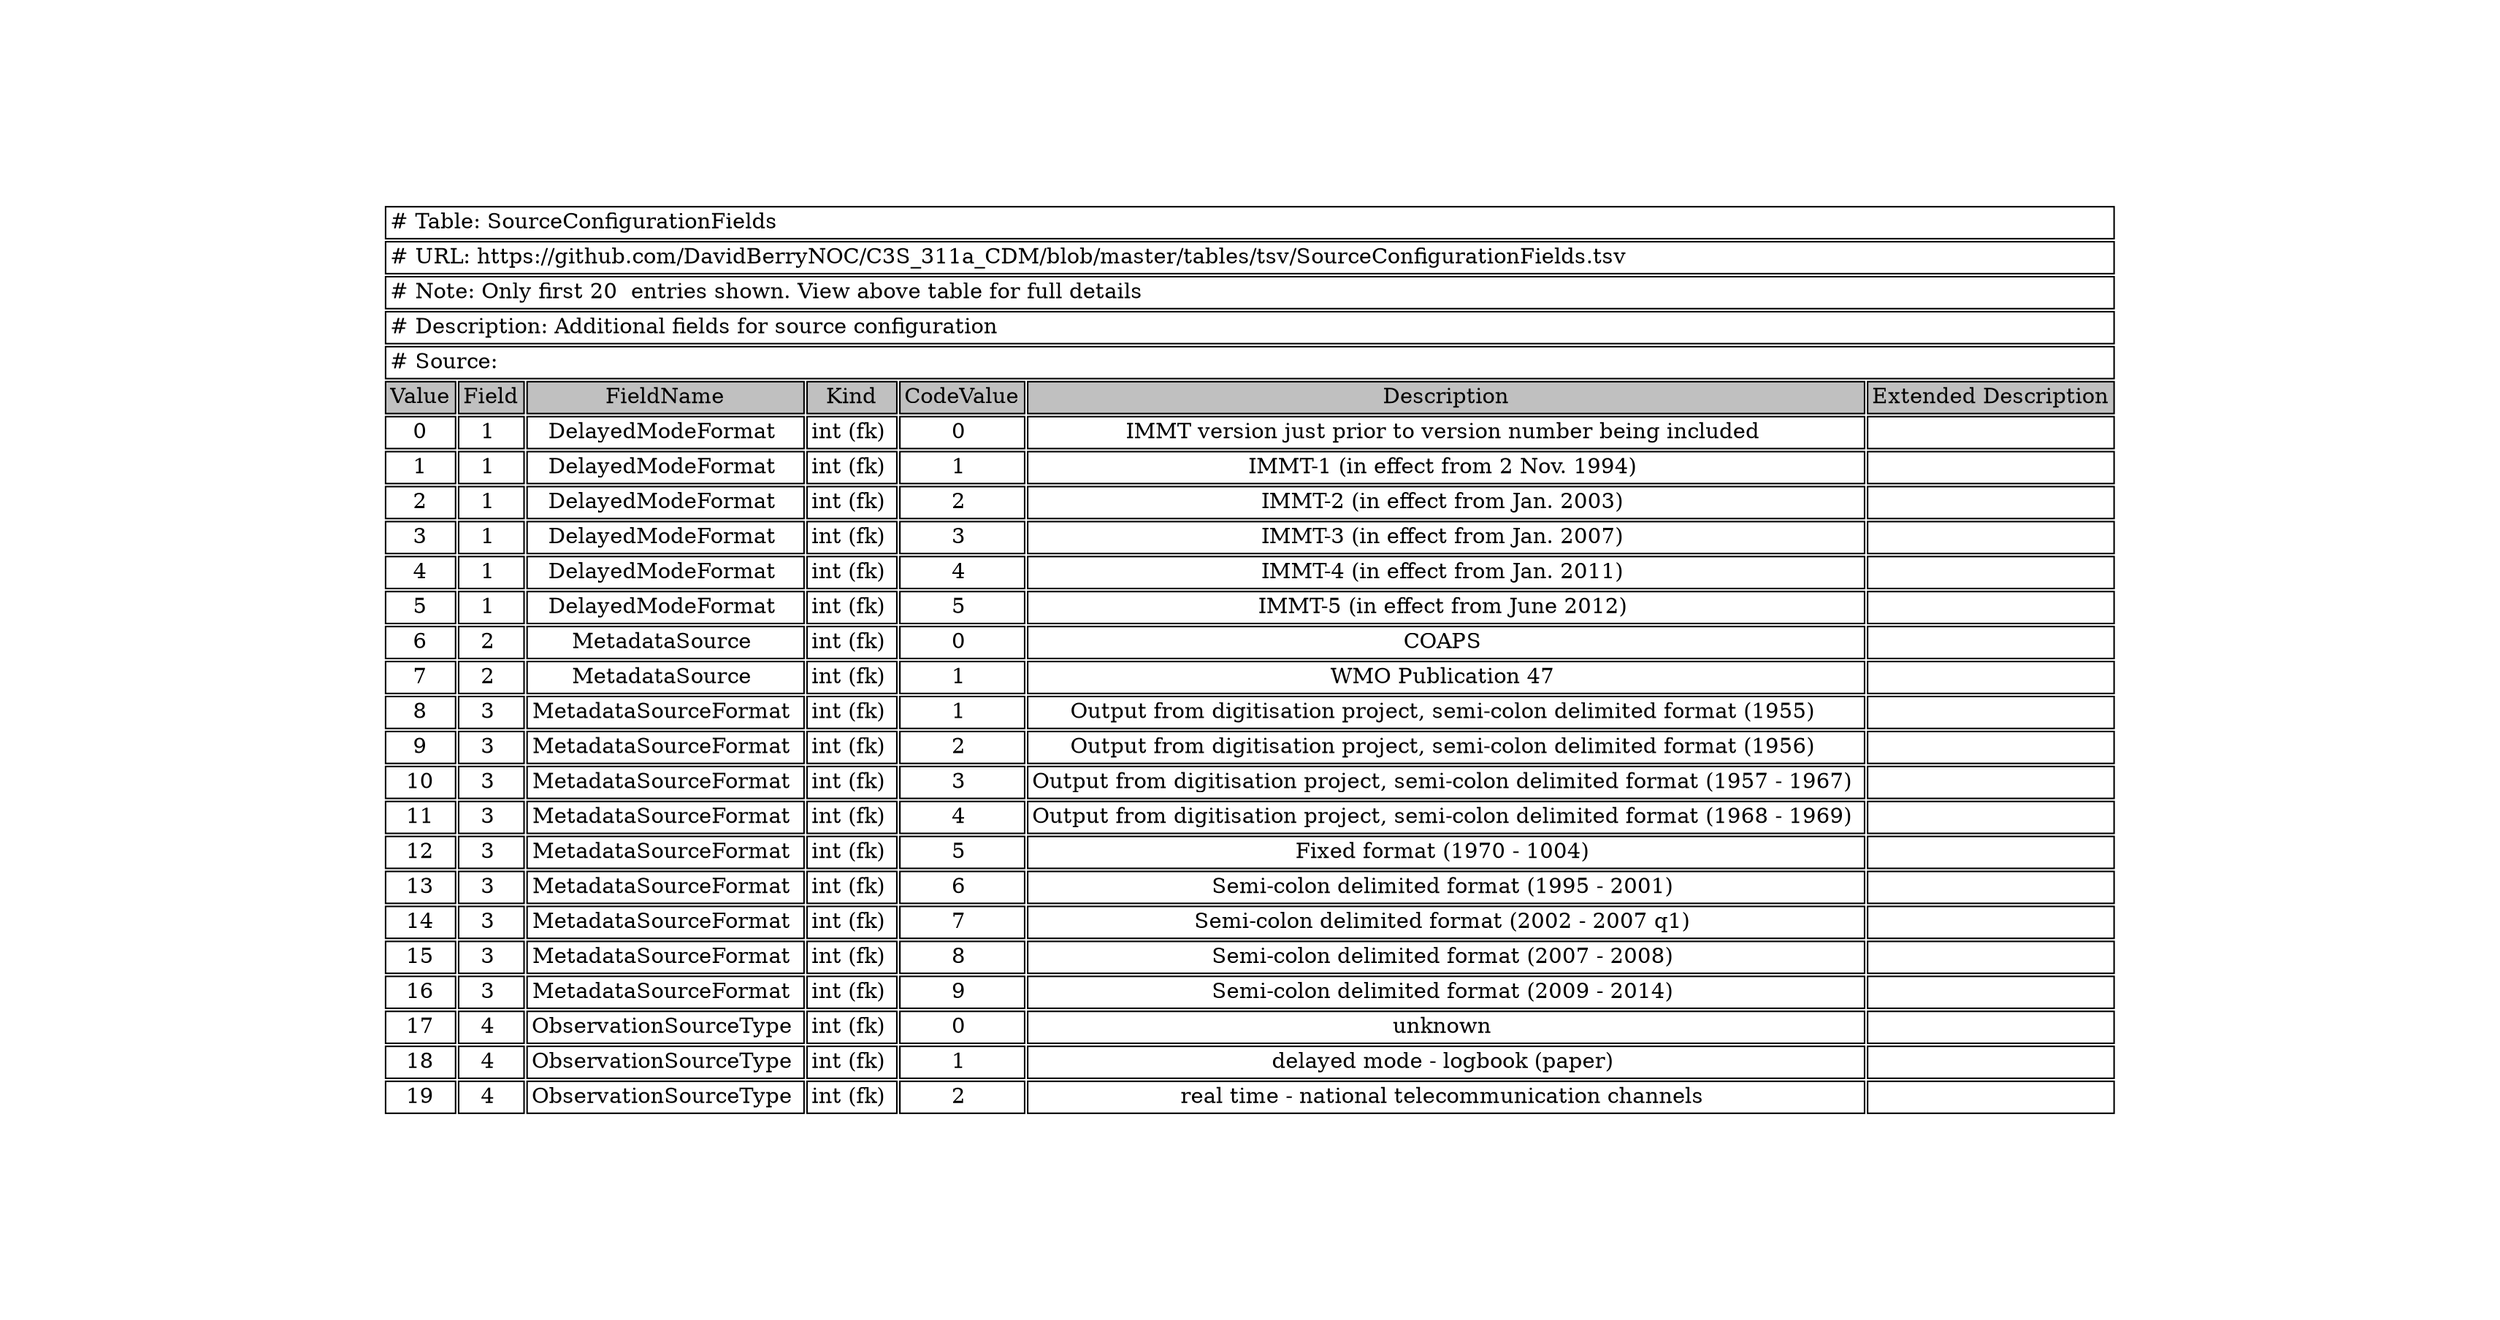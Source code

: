 digraph SourceConfigurationFields {
node [color=white]
SourceConfigurationFields [label=<<TABLE BORDER="0" CELLBORDER="1" CELLSPACING="2" COLOR="BLACK">
<TR><TD COLSPAN="7" ALIGN="left" PORT="head"># Table: SourceConfigurationFields</TD></TR>
<TR><TD COLSPAN="7" ALIGN="left"># URL: https://github.com/DavidBerryNOC/C3S_311a_CDM/blob/master/tables/tsv/SourceConfigurationFields.tsv</TD></TR>
<TR><TD COLSPAN="7" ALIGN="left"># Note: Only first 20  entries shown. View above table for full details</TD></TR>
<TR><TD ALIGN="left" COLSPAN="7"># Description: Additional fields for source configuration</TD></TR>
<TR><TD ALIGN="left" COLSPAN="7"># Source:</TD></TR>
<TR><TD BGCOLOR="GRAY">Value</TD><TD BGCOLOR="GRAY">Field</TD><TD BGCOLOR="GRAY">FieldName</TD><TD BGCOLOR="GRAY">Kind</TD><TD BGCOLOR="GRAY">CodeValue</TD><TD BGCOLOR="GRAY">Description</TD><TD BGCOLOR="GRAY">Extended Description</TD></TR>
<TR><TD>0</TD><TD>1 </TD><TD>DelayedModeFormat </TD><TD>int (fk) </TD><TD>0 </TD><TD>IMMT version just prior to version number being included </TD><TD></TD></TR>
<TR><TD>1</TD><TD>1 </TD><TD>DelayedModeFormat </TD><TD>int (fk) </TD><TD>1 </TD><TD>IMMT-1 (in effect from 2 Nov. 1994) </TD><TD></TD></TR>
<TR><TD>2</TD><TD>1 </TD><TD>DelayedModeFormat </TD><TD>int (fk) </TD><TD>2 </TD><TD>IMMT-2 (in effect from Jan. 2003) </TD><TD></TD></TR>
<TR><TD>3</TD><TD>1 </TD><TD>DelayedModeFormat </TD><TD>int (fk) </TD><TD>3 </TD><TD>IMMT-3 (in effect from Jan. 2007) </TD><TD></TD></TR>
<TR><TD>4</TD><TD>1 </TD><TD>DelayedModeFormat </TD><TD>int (fk) </TD><TD>4 </TD><TD>IMMT-4 (in effect from Jan. 2011) </TD><TD></TD></TR>
<TR><TD>5</TD><TD>1 </TD><TD>DelayedModeFormat </TD><TD>int (fk) </TD><TD>5 </TD><TD>IMMT-5 (in effect from June 2012) </TD><TD></TD></TR>
<TR><TD>6</TD><TD>2 </TD><TD>MetadataSource </TD><TD>int (fk) </TD><TD>0 </TD><TD>COAPS </TD><TD></TD></TR>
<TR><TD>7</TD><TD>2 </TD><TD>MetadataSource </TD><TD>int (fk) </TD><TD>1 </TD><TD>WMO Publication 47 </TD><TD></TD></TR>
<TR><TD>8</TD><TD>3 </TD><TD>MetadataSourceFormat </TD><TD>int (fk) </TD><TD>1 </TD><TD>Output from digitisation project, semi-colon delimited format (1955) </TD><TD></TD></TR>
<TR><TD>9</TD><TD>3 </TD><TD>MetadataSourceFormat </TD><TD>int (fk) </TD><TD>2 </TD><TD>Output from digitisation project, semi-colon delimited format (1956) </TD><TD></TD></TR>
<TR><TD>10</TD><TD>3 </TD><TD>MetadataSourceFormat </TD><TD>int (fk) </TD><TD>3 </TD><TD>Output from digitisation project, semi-colon delimited format (1957 - 1967) <BR/></TD><TD></TD></TR>
<TR><TD>11</TD><TD>3 </TD><TD>MetadataSourceFormat </TD><TD>int (fk) </TD><TD>4 </TD><TD>Output from digitisation project, semi-colon delimited format (1968 - 1969) <BR/></TD><TD></TD></TR>
<TR><TD>12</TD><TD>3 </TD><TD>MetadataSourceFormat </TD><TD>int (fk) </TD><TD>5 </TD><TD>Fixed format (1970 - 1004) </TD><TD></TD></TR>
<TR><TD>13</TD><TD>3 </TD><TD>MetadataSourceFormat </TD><TD>int (fk) </TD><TD>6 </TD><TD>Semi-colon delimited format (1995 - 2001) </TD><TD></TD></TR>
<TR><TD>14</TD><TD>3 </TD><TD>MetadataSourceFormat </TD><TD>int (fk) </TD><TD>7 </TD><TD>Semi-colon delimited format (2002 - 2007 q1) </TD><TD></TD></TR>
<TR><TD>15</TD><TD>3 </TD><TD>MetadataSourceFormat </TD><TD>int (fk) </TD><TD>8 </TD><TD>Semi-colon delimited format (2007 - 2008) </TD><TD></TD></TR>
<TR><TD>16</TD><TD>3 </TD><TD>MetadataSourceFormat </TD><TD>int (fk) </TD><TD>9 </TD><TD>Semi-colon delimited format (2009 - 2014) </TD><TD></TD></TR>
<TR><TD>17</TD><TD>4 </TD><TD>ObservationSourceType </TD><TD>int (fk) </TD><TD>0 </TD><TD>unknown </TD><TD></TD></TR>
<TR><TD>18</TD><TD>4 </TD><TD>ObservationSourceType </TD><TD>int (fk) </TD><TD>1 </TD><TD>delayed mode - logbook (paper) </TD><TD></TD></TR>
<TR><TD>19</TD><TD>4 </TD><TD>ObservationSourceType </TD><TD>int (fk) </TD><TD>2 </TD><TD>real time - national telecommunication channels </TD><TD></TD></TR>
</TABLE>>];
}
